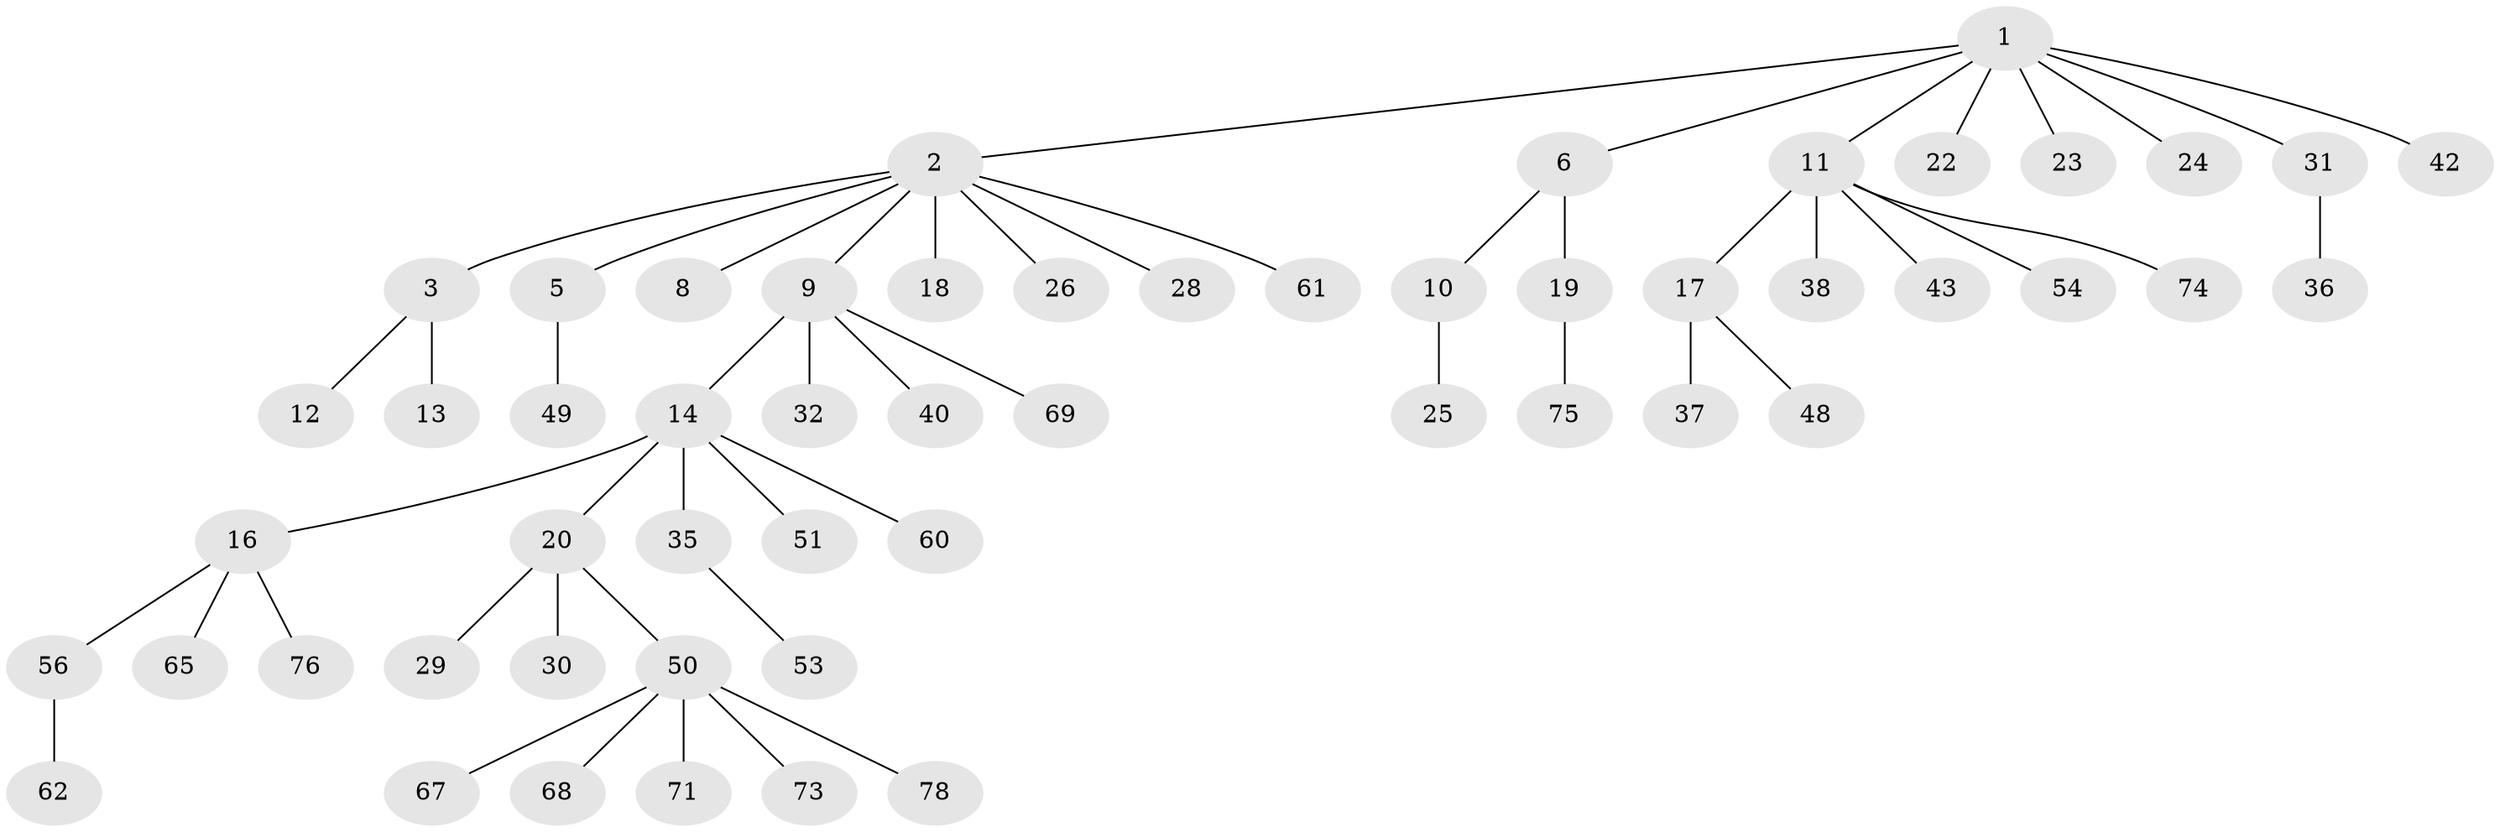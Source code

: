 // Generated by graph-tools (version 1.1) at 2025/52/02/27/25 19:52:10]
// undirected, 54 vertices, 53 edges
graph export_dot {
graph [start="1"]
  node [color=gray90,style=filled];
  1 [super="+4"];
  2 [super="+7"];
  3 [super="+44"];
  5 [super="+21"];
  6;
  8;
  9 [super="+55"];
  10 [super="+64"];
  11 [super="+41"];
  12 [super="+27"];
  13 [super="+34"];
  14 [super="+15"];
  16 [super="+39"];
  17;
  18;
  19 [super="+70"];
  20 [super="+47"];
  22;
  23;
  24;
  25;
  26;
  28;
  29;
  30 [super="+33"];
  31;
  32;
  35 [super="+58"];
  36 [super="+46"];
  37 [super="+45"];
  38;
  40;
  42 [super="+59"];
  43;
  48 [super="+72"];
  49 [super="+52"];
  50 [super="+66"];
  51;
  53 [super="+63"];
  54;
  56 [super="+57"];
  60;
  61;
  62;
  65;
  67;
  68;
  69;
  71;
  73;
  74;
  75 [super="+77"];
  76;
  78;
  1 -- 2;
  1 -- 6;
  1 -- 22;
  1 -- 24;
  1 -- 31;
  1 -- 42;
  1 -- 11;
  1 -- 23;
  2 -- 3;
  2 -- 5;
  2 -- 9;
  2 -- 26;
  2 -- 18;
  2 -- 8;
  2 -- 28;
  2 -- 61;
  3 -- 12;
  3 -- 13;
  5 -- 49;
  6 -- 10;
  6 -- 19;
  9 -- 14;
  9 -- 32;
  9 -- 40;
  9 -- 69;
  10 -- 25;
  11 -- 17;
  11 -- 38;
  11 -- 43;
  11 -- 74;
  11 -- 54;
  14 -- 51;
  14 -- 16;
  14 -- 35;
  14 -- 20;
  14 -- 60;
  16 -- 56;
  16 -- 65;
  16 -- 76;
  17 -- 37;
  17 -- 48;
  19 -- 75;
  20 -- 29;
  20 -- 30;
  20 -- 50;
  31 -- 36;
  35 -- 53;
  50 -- 68;
  50 -- 71;
  50 -- 78;
  50 -- 73;
  50 -- 67;
  56 -- 62;
}
